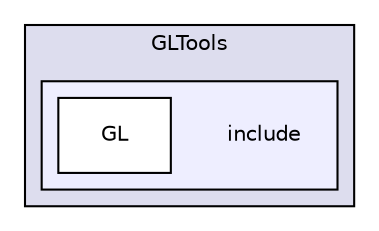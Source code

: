 digraph "include/GLTools/include" {
  compound=true
  node [ fontsize="10", fontname="Helvetica"];
  edge [ labelfontsize="10", labelfontname="Helvetica"];
  subgraph clusterdir_04d2248af09e8d4b47039d32314b7c56 {
    graph [ bgcolor="#ddddee", pencolor="black", label="GLTools" fontname="Helvetica", fontsize="10", URL="dir_04d2248af09e8d4b47039d32314b7c56.html"]
  subgraph clusterdir_0bdf6ec8bf0dd4e8a8e77453d3eb4f73 {
    graph [ bgcolor="#eeeeff", pencolor="black", label="" URL="dir_0bdf6ec8bf0dd4e8a8e77453d3eb4f73.html"];
    dir_0bdf6ec8bf0dd4e8a8e77453d3eb4f73 [shape=plaintext label="include"];
    dir_414296c9444b65e0980f16cb972cd0eb [shape=box label="GL" color="black" fillcolor="white" style="filled" URL="dir_414296c9444b65e0980f16cb972cd0eb.html"];
  }
  }
}
